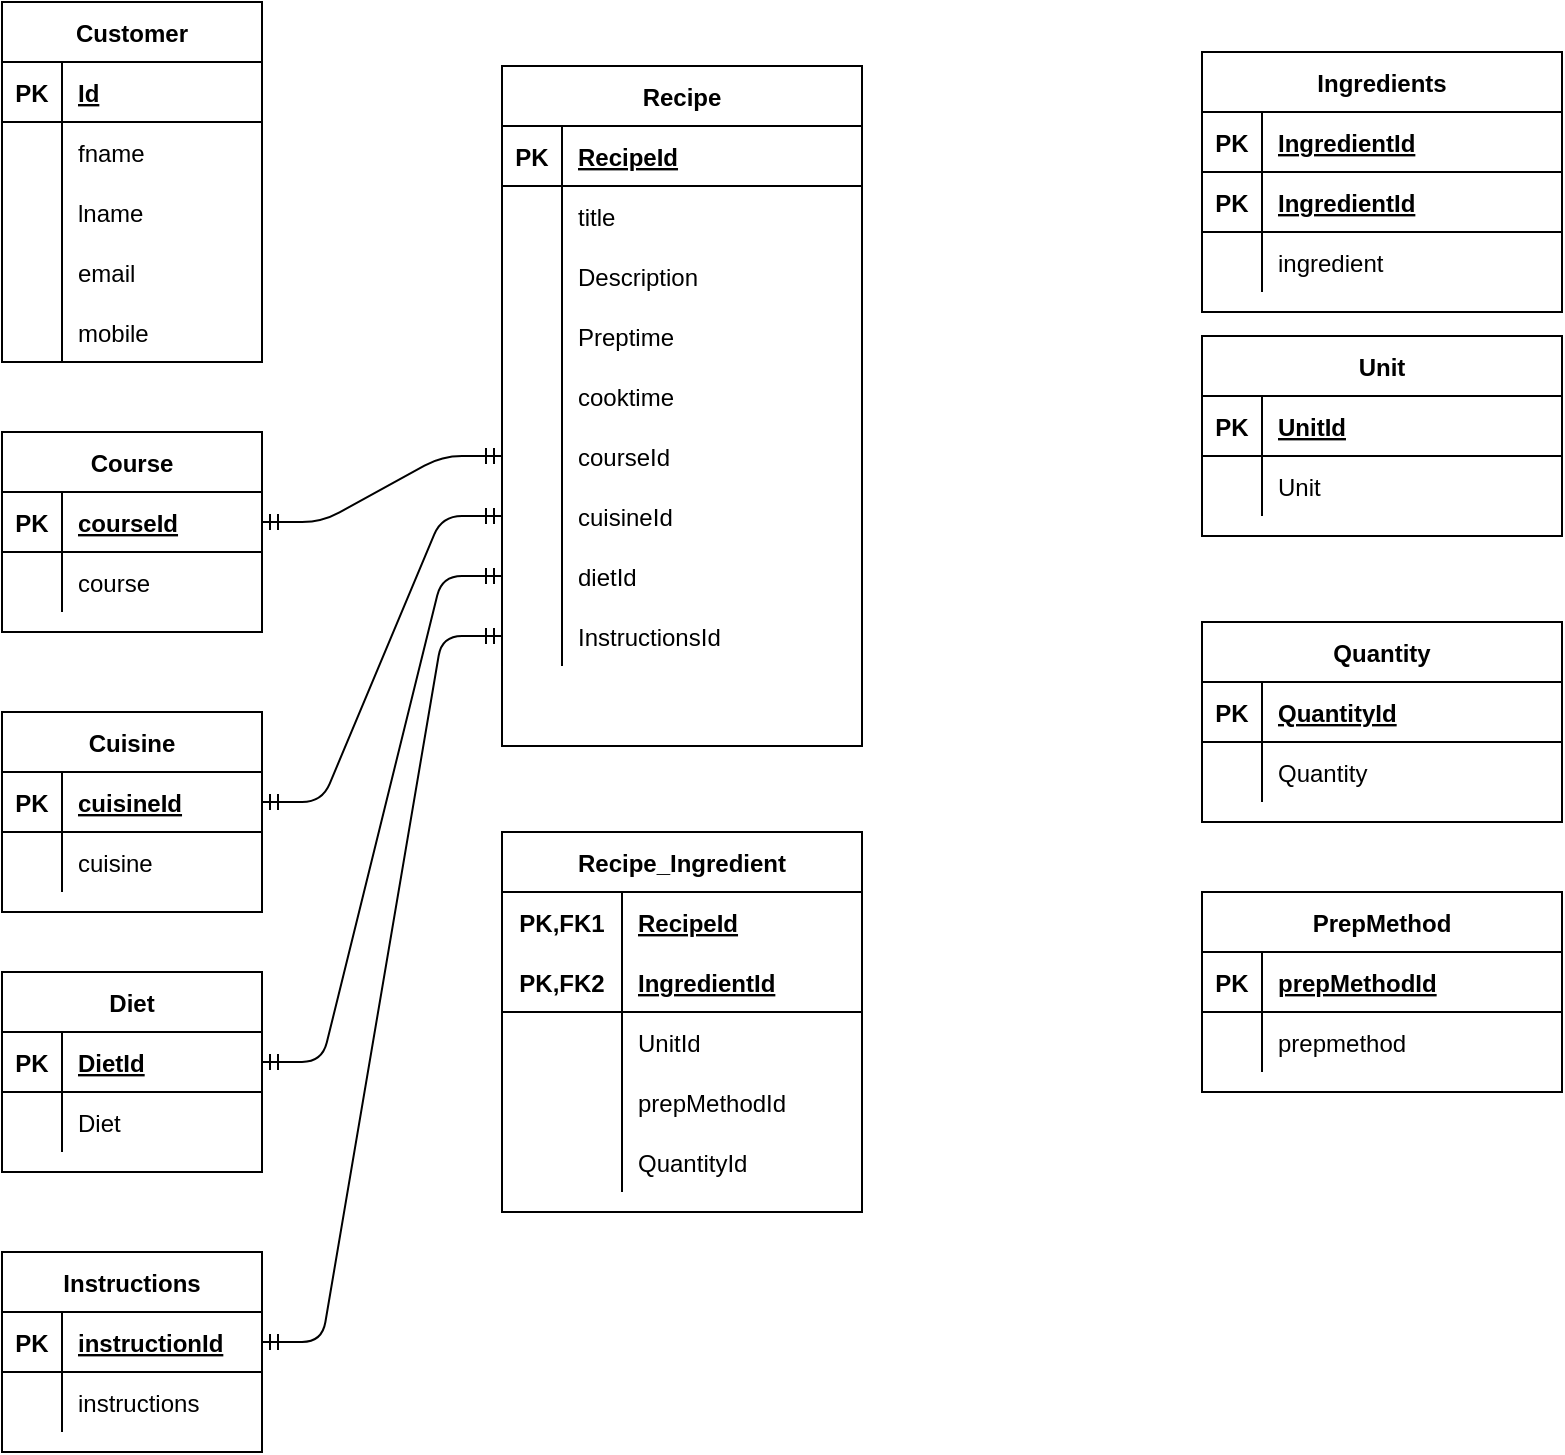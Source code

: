 <mxfile version="14.5.4" type="github">
  <diagram id="c1_cYe2W05QfOeLFE7rr" name="Page-1">
    <mxGraphModel dx="1038" dy="556" grid="1" gridSize="10" guides="1" tooltips="1" connect="1" arrows="1" fold="1" page="1" pageScale="1" pageWidth="850" pageHeight="1100" math="0" shadow="0">
      <root>
        <mxCell id="0" />
        <mxCell id="1" parent="0" />
        <mxCell id="OQLFzOB3HbVpIc1HuOHG-1" value="Customer" style="shape=table;startSize=30;container=1;collapsible=1;childLayout=tableLayout;fixedRows=1;rowLines=0;fontStyle=1;align=center;resizeLast=1;" parent="1" vertex="1">
          <mxGeometry x="30" y="15" width="130" height="180" as="geometry" />
        </mxCell>
        <mxCell id="OQLFzOB3HbVpIc1HuOHG-2" value="" style="shape=partialRectangle;collapsible=0;dropTarget=0;pointerEvents=0;fillColor=none;top=0;left=0;bottom=1;right=0;points=[[0,0.5],[1,0.5]];portConstraint=eastwest;" parent="OQLFzOB3HbVpIc1HuOHG-1" vertex="1">
          <mxGeometry y="30" width="130" height="30" as="geometry" />
        </mxCell>
        <mxCell id="OQLFzOB3HbVpIc1HuOHG-3" value="PK" style="shape=partialRectangle;connectable=0;fillColor=none;top=0;left=0;bottom=0;right=0;fontStyle=1;overflow=hidden;" parent="OQLFzOB3HbVpIc1HuOHG-2" vertex="1">
          <mxGeometry width="30" height="30" as="geometry" />
        </mxCell>
        <mxCell id="OQLFzOB3HbVpIc1HuOHG-4" value="Id" style="shape=partialRectangle;connectable=0;fillColor=none;top=0;left=0;bottom=0;right=0;align=left;spacingLeft=6;fontStyle=5;overflow=hidden;" parent="OQLFzOB3HbVpIc1HuOHG-2" vertex="1">
          <mxGeometry x="30" width="100" height="30" as="geometry" />
        </mxCell>
        <mxCell id="OQLFzOB3HbVpIc1HuOHG-5" value="" style="shape=partialRectangle;collapsible=0;dropTarget=0;pointerEvents=0;fillColor=none;top=0;left=0;bottom=0;right=0;points=[[0,0.5],[1,0.5]];portConstraint=eastwest;" parent="OQLFzOB3HbVpIc1HuOHG-1" vertex="1">
          <mxGeometry y="60" width="130" height="30" as="geometry" />
        </mxCell>
        <mxCell id="OQLFzOB3HbVpIc1HuOHG-6" value="" style="shape=partialRectangle;connectable=0;fillColor=none;top=0;left=0;bottom=0;right=0;editable=1;overflow=hidden;" parent="OQLFzOB3HbVpIc1HuOHG-5" vertex="1">
          <mxGeometry width="30" height="30" as="geometry" />
        </mxCell>
        <mxCell id="OQLFzOB3HbVpIc1HuOHG-7" value="fname" style="shape=partialRectangle;connectable=0;fillColor=none;top=0;left=0;bottom=0;right=0;align=left;spacingLeft=6;overflow=hidden;" parent="OQLFzOB3HbVpIc1HuOHG-5" vertex="1">
          <mxGeometry x="30" width="100" height="30" as="geometry" />
        </mxCell>
        <mxCell id="OQLFzOB3HbVpIc1HuOHG-8" value="" style="shape=partialRectangle;collapsible=0;dropTarget=0;pointerEvents=0;fillColor=none;top=0;left=0;bottom=0;right=0;points=[[0,0.5],[1,0.5]];portConstraint=eastwest;" parent="OQLFzOB3HbVpIc1HuOHG-1" vertex="1">
          <mxGeometry y="90" width="130" height="30" as="geometry" />
        </mxCell>
        <mxCell id="OQLFzOB3HbVpIc1HuOHG-9" value="" style="shape=partialRectangle;connectable=0;fillColor=none;top=0;left=0;bottom=0;right=0;editable=1;overflow=hidden;" parent="OQLFzOB3HbVpIc1HuOHG-8" vertex="1">
          <mxGeometry width="30" height="30" as="geometry" />
        </mxCell>
        <mxCell id="OQLFzOB3HbVpIc1HuOHG-10" value="lname" style="shape=partialRectangle;connectable=0;fillColor=none;top=0;left=0;bottom=0;right=0;align=left;spacingLeft=6;overflow=hidden;" parent="OQLFzOB3HbVpIc1HuOHG-8" vertex="1">
          <mxGeometry x="30" width="100" height="30" as="geometry" />
        </mxCell>
        <mxCell id="V_kt_GirU3p6F8BSQOGr-59" value="" style="shape=partialRectangle;collapsible=0;dropTarget=0;pointerEvents=0;fillColor=none;top=0;left=0;bottom=0;right=0;points=[[0,0.5],[1,0.5]];portConstraint=eastwest;" vertex="1" parent="OQLFzOB3HbVpIc1HuOHG-1">
          <mxGeometry y="120" width="130" height="30" as="geometry" />
        </mxCell>
        <mxCell id="V_kt_GirU3p6F8BSQOGr-60" value="" style="shape=partialRectangle;connectable=0;fillColor=none;top=0;left=0;bottom=0;right=0;editable=1;overflow=hidden;" vertex="1" parent="V_kt_GirU3p6F8BSQOGr-59">
          <mxGeometry width="30" height="30" as="geometry" />
        </mxCell>
        <mxCell id="V_kt_GirU3p6F8BSQOGr-61" value="email" style="shape=partialRectangle;connectable=0;fillColor=none;top=0;left=0;bottom=0;right=0;align=left;spacingLeft=6;overflow=hidden;" vertex="1" parent="V_kt_GirU3p6F8BSQOGr-59">
          <mxGeometry x="30" width="100" height="30" as="geometry" />
        </mxCell>
        <mxCell id="OQLFzOB3HbVpIc1HuOHG-11" value="" style="shape=partialRectangle;collapsible=0;dropTarget=0;pointerEvents=0;fillColor=none;top=0;left=0;bottom=0;right=0;points=[[0,0.5],[1,0.5]];portConstraint=eastwest;" parent="OQLFzOB3HbVpIc1HuOHG-1" vertex="1">
          <mxGeometry y="150" width="130" height="30" as="geometry" />
        </mxCell>
        <mxCell id="OQLFzOB3HbVpIc1HuOHG-12" value="" style="shape=partialRectangle;connectable=0;fillColor=none;top=0;left=0;bottom=0;right=0;editable=1;overflow=hidden;" parent="OQLFzOB3HbVpIc1HuOHG-11" vertex="1">
          <mxGeometry width="30" height="30" as="geometry" />
        </mxCell>
        <mxCell id="OQLFzOB3HbVpIc1HuOHG-13" value="mobile" style="shape=partialRectangle;connectable=0;fillColor=none;top=0;left=0;bottom=0;right=0;align=left;spacingLeft=6;overflow=hidden;" parent="OQLFzOB3HbVpIc1HuOHG-11" vertex="1">
          <mxGeometry x="30" width="100" height="30" as="geometry" />
        </mxCell>
        <mxCell id="OQLFzOB3HbVpIc1HuOHG-28" value="Ingredients" style="shape=table;startSize=30;container=1;collapsible=1;childLayout=tableLayout;fixedRows=1;rowLines=0;fontStyle=1;align=center;resizeLast=1;" parent="1" vertex="1">
          <mxGeometry x="630" y="40" width="180" height="130" as="geometry" />
        </mxCell>
        <mxCell id="V_kt_GirU3p6F8BSQOGr-14" value="" style="shape=partialRectangle;collapsible=0;dropTarget=0;pointerEvents=0;fillColor=none;top=0;left=0;bottom=1;right=0;points=[[0,0.5],[1,0.5]];portConstraint=eastwest;" vertex="1" parent="OQLFzOB3HbVpIc1HuOHG-28">
          <mxGeometry y="30" width="180" height="30" as="geometry" />
        </mxCell>
        <mxCell id="V_kt_GirU3p6F8BSQOGr-15" value="PK" style="shape=partialRectangle;connectable=0;fillColor=none;top=0;left=0;bottom=0;right=0;fontStyle=1;overflow=hidden;" vertex="1" parent="V_kt_GirU3p6F8BSQOGr-14">
          <mxGeometry width="30" height="30" as="geometry" />
        </mxCell>
        <mxCell id="V_kt_GirU3p6F8BSQOGr-16" value="IngredientId" style="shape=partialRectangle;connectable=0;fillColor=none;top=0;left=0;bottom=0;right=0;align=left;spacingLeft=6;fontStyle=5;overflow=hidden;" vertex="1" parent="V_kt_GirU3p6F8BSQOGr-14">
          <mxGeometry x="30" width="150" height="30" as="geometry" />
        </mxCell>
        <mxCell id="OQLFzOB3HbVpIc1HuOHG-29" value="" style="shape=partialRectangle;collapsible=0;dropTarget=0;pointerEvents=0;fillColor=none;top=0;left=0;bottom=1;right=0;points=[[0,0.5],[1,0.5]];portConstraint=eastwest;" parent="OQLFzOB3HbVpIc1HuOHG-28" vertex="1">
          <mxGeometry y="60" width="180" height="30" as="geometry" />
        </mxCell>
        <mxCell id="OQLFzOB3HbVpIc1HuOHG-30" value="PK" style="shape=partialRectangle;connectable=0;fillColor=none;top=0;left=0;bottom=0;right=0;fontStyle=1;overflow=hidden;" parent="OQLFzOB3HbVpIc1HuOHG-29" vertex="1">
          <mxGeometry width="30" height="30" as="geometry" />
        </mxCell>
        <mxCell id="OQLFzOB3HbVpIc1HuOHG-31" value="IngredientId" style="shape=partialRectangle;connectable=0;fillColor=none;top=0;left=0;bottom=0;right=0;align=left;spacingLeft=6;fontStyle=5;overflow=hidden;" parent="OQLFzOB3HbVpIc1HuOHG-29" vertex="1">
          <mxGeometry x="30" width="150" height="30" as="geometry" />
        </mxCell>
        <mxCell id="OQLFzOB3HbVpIc1HuOHG-32" value="" style="shape=partialRectangle;collapsible=0;dropTarget=0;pointerEvents=0;fillColor=none;top=0;left=0;bottom=0;right=0;points=[[0,0.5],[1,0.5]];portConstraint=eastwest;" parent="OQLFzOB3HbVpIc1HuOHG-28" vertex="1">
          <mxGeometry y="90" width="180" height="30" as="geometry" />
        </mxCell>
        <mxCell id="OQLFzOB3HbVpIc1HuOHG-33" value="" style="shape=partialRectangle;connectable=0;fillColor=none;top=0;left=0;bottom=0;right=0;editable=1;overflow=hidden;" parent="OQLFzOB3HbVpIc1HuOHG-32" vertex="1">
          <mxGeometry width="30" height="30" as="geometry" />
        </mxCell>
        <mxCell id="OQLFzOB3HbVpIc1HuOHG-34" value="ingredient" style="shape=partialRectangle;connectable=0;fillColor=none;top=0;left=0;bottom=0;right=0;align=left;spacingLeft=6;overflow=hidden;" parent="OQLFzOB3HbVpIc1HuOHG-32" vertex="1">
          <mxGeometry x="30" width="150" height="30" as="geometry" />
        </mxCell>
        <mxCell id="JUaD0FgPbk6RhujOC6Gw-1" value="Recipe" style="shape=table;startSize=30;container=1;collapsible=1;childLayout=tableLayout;fixedRows=1;rowLines=0;fontStyle=1;align=center;resizeLast=1;" parent="1" vertex="1">
          <mxGeometry x="280" y="47" width="180" height="340" as="geometry" />
        </mxCell>
        <mxCell id="JUaD0FgPbk6RhujOC6Gw-2" value="" style="shape=partialRectangle;collapsible=0;dropTarget=0;pointerEvents=0;fillColor=none;top=0;left=0;bottom=1;right=0;points=[[0,0.5],[1,0.5]];portConstraint=eastwest;" parent="JUaD0FgPbk6RhujOC6Gw-1" vertex="1">
          <mxGeometry y="30" width="180" height="30" as="geometry" />
        </mxCell>
        <mxCell id="JUaD0FgPbk6RhujOC6Gw-3" value="PK" style="shape=partialRectangle;connectable=0;fillColor=none;top=0;left=0;bottom=0;right=0;fontStyle=1;overflow=hidden;" parent="JUaD0FgPbk6RhujOC6Gw-2" vertex="1">
          <mxGeometry width="30" height="30" as="geometry" />
        </mxCell>
        <mxCell id="JUaD0FgPbk6RhujOC6Gw-4" value="RecipeId" style="shape=partialRectangle;connectable=0;fillColor=none;top=0;left=0;bottom=0;right=0;align=left;spacingLeft=6;fontStyle=5;overflow=hidden;" parent="JUaD0FgPbk6RhujOC6Gw-2" vertex="1">
          <mxGeometry x="30" width="150" height="30" as="geometry" />
        </mxCell>
        <mxCell id="JUaD0FgPbk6RhujOC6Gw-5" value="" style="shape=partialRectangle;collapsible=0;dropTarget=0;pointerEvents=0;fillColor=none;top=0;left=0;bottom=0;right=0;points=[[0,0.5],[1,0.5]];portConstraint=eastwest;" parent="JUaD0FgPbk6RhujOC6Gw-1" vertex="1">
          <mxGeometry y="60" width="180" height="30" as="geometry" />
        </mxCell>
        <mxCell id="JUaD0FgPbk6RhujOC6Gw-6" value="" style="shape=partialRectangle;connectable=0;fillColor=none;top=0;left=0;bottom=0;right=0;editable=1;overflow=hidden;" parent="JUaD0FgPbk6RhujOC6Gw-5" vertex="1">
          <mxGeometry width="30" height="30" as="geometry" />
        </mxCell>
        <mxCell id="JUaD0FgPbk6RhujOC6Gw-7" value="title" style="shape=partialRectangle;connectable=0;fillColor=none;top=0;left=0;bottom=0;right=0;align=left;spacingLeft=6;overflow=hidden;" parent="JUaD0FgPbk6RhujOC6Gw-5" vertex="1">
          <mxGeometry x="30" width="150" height="30" as="geometry" />
        </mxCell>
        <mxCell id="JUaD0FgPbk6RhujOC6Gw-8" value="" style="shape=partialRectangle;collapsible=0;dropTarget=0;pointerEvents=0;fillColor=none;top=0;left=0;bottom=0;right=0;points=[[0,0.5],[1,0.5]];portConstraint=eastwest;" parent="JUaD0FgPbk6RhujOC6Gw-1" vertex="1">
          <mxGeometry y="90" width="180" height="30" as="geometry" />
        </mxCell>
        <mxCell id="JUaD0FgPbk6RhujOC6Gw-9" value="" style="shape=partialRectangle;connectable=0;fillColor=none;top=0;left=0;bottom=0;right=0;editable=1;overflow=hidden;" parent="JUaD0FgPbk6RhujOC6Gw-8" vertex="1">
          <mxGeometry width="30" height="30" as="geometry" />
        </mxCell>
        <mxCell id="JUaD0FgPbk6RhujOC6Gw-10" value="Description" style="shape=partialRectangle;connectable=0;fillColor=none;top=0;left=0;bottom=0;right=0;align=left;spacingLeft=6;overflow=hidden;" parent="JUaD0FgPbk6RhujOC6Gw-8" vertex="1">
          <mxGeometry x="30" width="150" height="30" as="geometry" />
        </mxCell>
        <mxCell id="JUaD0FgPbk6RhujOC6Gw-11" value="" style="shape=partialRectangle;collapsible=0;dropTarget=0;pointerEvents=0;fillColor=none;top=0;left=0;bottom=0;right=0;points=[[0,0.5],[1,0.5]];portConstraint=eastwest;" parent="JUaD0FgPbk6RhujOC6Gw-1" vertex="1">
          <mxGeometry y="120" width="180" height="30" as="geometry" />
        </mxCell>
        <mxCell id="JUaD0FgPbk6RhujOC6Gw-12" value="" style="shape=partialRectangle;connectable=0;fillColor=none;top=0;left=0;bottom=0;right=0;editable=1;overflow=hidden;" parent="JUaD0FgPbk6RhujOC6Gw-11" vertex="1">
          <mxGeometry width="30" height="30" as="geometry" />
        </mxCell>
        <mxCell id="JUaD0FgPbk6RhujOC6Gw-13" value="Preptime" style="shape=partialRectangle;connectable=0;fillColor=none;top=0;left=0;bottom=0;right=0;align=left;spacingLeft=6;overflow=hidden;" parent="JUaD0FgPbk6RhujOC6Gw-11" vertex="1">
          <mxGeometry x="30" width="150" height="30" as="geometry" />
        </mxCell>
        <mxCell id="JUaD0FgPbk6RhujOC6Gw-25" value="" style="shape=partialRectangle;collapsible=0;dropTarget=0;pointerEvents=0;fillColor=none;top=0;left=0;bottom=0;right=0;points=[[0,0.5],[1,0.5]];portConstraint=eastwest;" parent="JUaD0FgPbk6RhujOC6Gw-1" vertex="1">
          <mxGeometry y="150" width="180" height="30" as="geometry" />
        </mxCell>
        <mxCell id="JUaD0FgPbk6RhujOC6Gw-26" value="" style="shape=partialRectangle;connectable=0;fillColor=none;top=0;left=0;bottom=0;right=0;editable=1;overflow=hidden;" parent="JUaD0FgPbk6RhujOC6Gw-25" vertex="1">
          <mxGeometry width="30" height="30" as="geometry" />
        </mxCell>
        <mxCell id="JUaD0FgPbk6RhujOC6Gw-27" value="cooktime" style="shape=partialRectangle;connectable=0;fillColor=none;top=0;left=0;bottom=0;right=0;align=left;spacingLeft=6;overflow=hidden;" parent="JUaD0FgPbk6RhujOC6Gw-25" vertex="1">
          <mxGeometry x="30" width="150" height="30" as="geometry" />
        </mxCell>
        <mxCell id="JUaD0FgPbk6RhujOC6Gw-32" value="" style="shape=partialRectangle;collapsible=0;dropTarget=0;pointerEvents=0;fillColor=none;top=0;left=0;bottom=0;right=0;points=[[0,0.5],[1,0.5]];portConstraint=eastwest;" parent="JUaD0FgPbk6RhujOC6Gw-1" vertex="1">
          <mxGeometry y="180" width="180" height="30" as="geometry" />
        </mxCell>
        <mxCell id="JUaD0FgPbk6RhujOC6Gw-33" value="" style="shape=partialRectangle;connectable=0;fillColor=none;top=0;left=0;bottom=0;right=0;editable=1;overflow=hidden;" parent="JUaD0FgPbk6RhujOC6Gw-32" vertex="1">
          <mxGeometry width="30" height="30" as="geometry" />
        </mxCell>
        <mxCell id="JUaD0FgPbk6RhujOC6Gw-34" value="courseId" style="shape=partialRectangle;connectable=0;fillColor=none;top=0;left=0;bottom=0;right=0;align=left;spacingLeft=6;overflow=hidden;" parent="JUaD0FgPbk6RhujOC6Gw-32" vertex="1">
          <mxGeometry x="30" width="150" height="30" as="geometry" />
        </mxCell>
        <mxCell id="JUaD0FgPbk6RhujOC6Gw-35" value="" style="shape=partialRectangle;collapsible=0;dropTarget=0;pointerEvents=0;fillColor=none;top=0;left=0;bottom=0;right=0;points=[[0,0.5],[1,0.5]];portConstraint=eastwest;" parent="JUaD0FgPbk6RhujOC6Gw-1" vertex="1">
          <mxGeometry y="210" width="180" height="30" as="geometry" />
        </mxCell>
        <mxCell id="JUaD0FgPbk6RhujOC6Gw-36" value="" style="shape=partialRectangle;connectable=0;fillColor=none;top=0;left=0;bottom=0;right=0;editable=1;overflow=hidden;" parent="JUaD0FgPbk6RhujOC6Gw-35" vertex="1">
          <mxGeometry width="30" height="30" as="geometry" />
        </mxCell>
        <mxCell id="JUaD0FgPbk6RhujOC6Gw-37" value="cuisineId" style="shape=partialRectangle;connectable=0;fillColor=none;top=0;left=0;bottom=0;right=0;align=left;spacingLeft=6;overflow=hidden;" parent="JUaD0FgPbk6RhujOC6Gw-35" vertex="1">
          <mxGeometry x="30" width="150" height="30" as="geometry" />
        </mxCell>
        <mxCell id="JUaD0FgPbk6RhujOC6Gw-38" value="" style="shape=partialRectangle;collapsible=0;dropTarget=0;pointerEvents=0;fillColor=none;top=0;left=0;bottom=0;right=0;points=[[0,0.5],[1,0.5]];portConstraint=eastwest;" parent="JUaD0FgPbk6RhujOC6Gw-1" vertex="1">
          <mxGeometry y="240" width="180" height="30" as="geometry" />
        </mxCell>
        <mxCell id="JUaD0FgPbk6RhujOC6Gw-39" value="" style="shape=partialRectangle;connectable=0;fillColor=none;top=0;left=0;bottom=0;right=0;editable=1;overflow=hidden;" parent="JUaD0FgPbk6RhujOC6Gw-38" vertex="1">
          <mxGeometry width="30" height="30" as="geometry" />
        </mxCell>
        <mxCell id="JUaD0FgPbk6RhujOC6Gw-40" value="dietId" style="shape=partialRectangle;connectable=0;fillColor=none;top=0;left=0;bottom=0;right=0;align=left;spacingLeft=6;overflow=hidden;" parent="JUaD0FgPbk6RhujOC6Gw-38" vertex="1">
          <mxGeometry x="30" width="150" height="30" as="geometry" />
        </mxCell>
        <mxCell id="JUaD0FgPbk6RhujOC6Gw-41" value="" style="shape=partialRectangle;collapsible=0;dropTarget=0;pointerEvents=0;fillColor=none;top=0;left=0;bottom=0;right=0;points=[[0,0.5],[1,0.5]];portConstraint=eastwest;" parent="JUaD0FgPbk6RhujOC6Gw-1" vertex="1">
          <mxGeometry y="270" width="180" height="30" as="geometry" />
        </mxCell>
        <mxCell id="JUaD0FgPbk6RhujOC6Gw-42" value="" style="shape=partialRectangle;connectable=0;fillColor=none;top=0;left=0;bottom=0;right=0;editable=1;overflow=hidden;" parent="JUaD0FgPbk6RhujOC6Gw-41" vertex="1">
          <mxGeometry width="30" height="30" as="geometry" />
        </mxCell>
        <mxCell id="JUaD0FgPbk6RhujOC6Gw-43" value="InstructionsId" style="shape=partialRectangle;connectable=0;fillColor=none;top=0;left=0;bottom=0;right=0;align=left;spacingLeft=6;overflow=hidden;" parent="JUaD0FgPbk6RhujOC6Gw-41" vertex="1">
          <mxGeometry x="30" width="150" height="30" as="geometry" />
        </mxCell>
        <mxCell id="JUaD0FgPbk6RhujOC6Gw-47" value="Unit" style="shape=table;startSize=30;container=1;collapsible=1;childLayout=tableLayout;fixedRows=1;rowLines=0;fontStyle=1;align=center;resizeLast=1;" parent="1" vertex="1">
          <mxGeometry x="630" y="182" width="180" height="100" as="geometry" />
        </mxCell>
        <mxCell id="JUaD0FgPbk6RhujOC6Gw-48" value="" style="shape=partialRectangle;collapsible=0;dropTarget=0;pointerEvents=0;fillColor=none;top=0;left=0;bottom=1;right=0;points=[[0,0.5],[1,0.5]];portConstraint=eastwest;" parent="JUaD0FgPbk6RhujOC6Gw-47" vertex="1">
          <mxGeometry y="30" width="180" height="30" as="geometry" />
        </mxCell>
        <mxCell id="JUaD0FgPbk6RhujOC6Gw-49" value="PK" style="shape=partialRectangle;connectable=0;fillColor=none;top=0;left=0;bottom=0;right=0;fontStyle=1;overflow=hidden;" parent="JUaD0FgPbk6RhujOC6Gw-48" vertex="1">
          <mxGeometry width="30" height="30" as="geometry" />
        </mxCell>
        <mxCell id="JUaD0FgPbk6RhujOC6Gw-50" value="UnitId" style="shape=partialRectangle;connectable=0;fillColor=none;top=0;left=0;bottom=0;right=0;align=left;spacingLeft=6;fontStyle=5;overflow=hidden;" parent="JUaD0FgPbk6RhujOC6Gw-48" vertex="1">
          <mxGeometry x="30" width="150" height="30" as="geometry" />
        </mxCell>
        <mxCell id="JUaD0FgPbk6RhujOC6Gw-51" value="" style="shape=partialRectangle;collapsible=0;dropTarget=0;pointerEvents=0;fillColor=none;top=0;left=0;bottom=0;right=0;points=[[0,0.5],[1,0.5]];portConstraint=eastwest;" parent="JUaD0FgPbk6RhujOC6Gw-47" vertex="1">
          <mxGeometry y="60" width="180" height="30" as="geometry" />
        </mxCell>
        <mxCell id="JUaD0FgPbk6RhujOC6Gw-52" value="" style="shape=partialRectangle;connectable=0;fillColor=none;top=0;left=0;bottom=0;right=0;editable=1;overflow=hidden;" parent="JUaD0FgPbk6RhujOC6Gw-51" vertex="1">
          <mxGeometry width="30" height="30" as="geometry" />
        </mxCell>
        <mxCell id="JUaD0FgPbk6RhujOC6Gw-53" value="Unit" style="shape=partialRectangle;connectable=0;fillColor=none;top=0;left=0;bottom=0;right=0;align=left;spacingLeft=6;overflow=hidden;" parent="JUaD0FgPbk6RhujOC6Gw-51" vertex="1">
          <mxGeometry x="30" width="150" height="30" as="geometry" />
        </mxCell>
        <mxCell id="JUaD0FgPbk6RhujOC6Gw-60" value="Quantity" style="shape=table;startSize=30;container=1;collapsible=1;childLayout=tableLayout;fixedRows=1;rowLines=0;fontStyle=1;align=center;resizeLast=1;" parent="1" vertex="1">
          <mxGeometry x="630" y="325" width="180" height="100" as="geometry" />
        </mxCell>
        <mxCell id="JUaD0FgPbk6RhujOC6Gw-61" value="" style="shape=partialRectangle;collapsible=0;dropTarget=0;pointerEvents=0;fillColor=none;top=0;left=0;bottom=1;right=0;points=[[0,0.5],[1,0.5]];portConstraint=eastwest;" parent="JUaD0FgPbk6RhujOC6Gw-60" vertex="1">
          <mxGeometry y="30" width="180" height="30" as="geometry" />
        </mxCell>
        <mxCell id="JUaD0FgPbk6RhujOC6Gw-62" value="PK" style="shape=partialRectangle;connectable=0;fillColor=none;top=0;left=0;bottom=0;right=0;fontStyle=1;overflow=hidden;" parent="JUaD0FgPbk6RhujOC6Gw-61" vertex="1">
          <mxGeometry width="30" height="30" as="geometry" />
        </mxCell>
        <mxCell id="JUaD0FgPbk6RhujOC6Gw-63" value="QuantityId" style="shape=partialRectangle;connectable=0;fillColor=none;top=0;left=0;bottom=0;right=0;align=left;spacingLeft=6;fontStyle=5;overflow=hidden;" parent="JUaD0FgPbk6RhujOC6Gw-61" vertex="1">
          <mxGeometry x="30" width="150" height="30" as="geometry" />
        </mxCell>
        <mxCell id="JUaD0FgPbk6RhujOC6Gw-64" value="" style="shape=partialRectangle;collapsible=0;dropTarget=0;pointerEvents=0;fillColor=none;top=0;left=0;bottom=0;right=0;points=[[0,0.5],[1,0.5]];portConstraint=eastwest;" parent="JUaD0FgPbk6RhujOC6Gw-60" vertex="1">
          <mxGeometry y="60" width="180" height="30" as="geometry" />
        </mxCell>
        <mxCell id="JUaD0FgPbk6RhujOC6Gw-65" value="" style="shape=partialRectangle;connectable=0;fillColor=none;top=0;left=0;bottom=0;right=0;editable=1;overflow=hidden;" parent="JUaD0FgPbk6RhujOC6Gw-64" vertex="1">
          <mxGeometry width="30" height="30" as="geometry" />
        </mxCell>
        <mxCell id="JUaD0FgPbk6RhujOC6Gw-66" value="Quantity" style="shape=partialRectangle;connectable=0;fillColor=none;top=0;left=0;bottom=0;right=0;align=left;spacingLeft=6;overflow=hidden;" parent="JUaD0FgPbk6RhujOC6Gw-64" vertex="1">
          <mxGeometry x="30" width="150" height="30" as="geometry" />
        </mxCell>
        <mxCell id="V_kt_GirU3p6F8BSQOGr-1" value="Recipe_Ingredient" style="shape=table;startSize=30;container=1;collapsible=1;childLayout=tableLayout;fixedRows=1;rowLines=0;fontStyle=1;align=center;resizeLast=1;" vertex="1" parent="1">
          <mxGeometry x="280" y="430" width="180" height="190" as="geometry" />
        </mxCell>
        <mxCell id="V_kt_GirU3p6F8BSQOGr-2" value="" style="shape=partialRectangle;collapsible=0;dropTarget=0;pointerEvents=0;fillColor=none;top=0;left=0;bottom=0;right=0;points=[[0,0.5],[1,0.5]];portConstraint=eastwest;" vertex="1" parent="V_kt_GirU3p6F8BSQOGr-1">
          <mxGeometry y="30" width="180" height="30" as="geometry" />
        </mxCell>
        <mxCell id="V_kt_GirU3p6F8BSQOGr-3" value="PK,FK1" style="shape=partialRectangle;connectable=0;fillColor=none;top=0;left=0;bottom=0;right=0;fontStyle=1;overflow=hidden;" vertex="1" parent="V_kt_GirU3p6F8BSQOGr-2">
          <mxGeometry width="60" height="30" as="geometry" />
        </mxCell>
        <mxCell id="V_kt_GirU3p6F8BSQOGr-4" value="RecipeId" style="shape=partialRectangle;connectable=0;fillColor=none;top=0;left=0;bottom=0;right=0;align=left;spacingLeft=6;fontStyle=5;overflow=hidden;" vertex="1" parent="V_kt_GirU3p6F8BSQOGr-2">
          <mxGeometry x="60" width="120" height="30" as="geometry" />
        </mxCell>
        <mxCell id="V_kt_GirU3p6F8BSQOGr-5" value="" style="shape=partialRectangle;collapsible=0;dropTarget=0;pointerEvents=0;fillColor=none;top=0;left=0;bottom=1;right=0;points=[[0,0.5],[1,0.5]];portConstraint=eastwest;" vertex="1" parent="V_kt_GirU3p6F8BSQOGr-1">
          <mxGeometry y="60" width="180" height="30" as="geometry" />
        </mxCell>
        <mxCell id="V_kt_GirU3p6F8BSQOGr-6" value="PK,FK2" style="shape=partialRectangle;connectable=0;fillColor=none;top=0;left=0;bottom=0;right=0;fontStyle=1;overflow=hidden;" vertex="1" parent="V_kt_GirU3p6F8BSQOGr-5">
          <mxGeometry width="60" height="30" as="geometry" />
        </mxCell>
        <mxCell id="V_kt_GirU3p6F8BSQOGr-7" value="IngredientId" style="shape=partialRectangle;connectable=0;fillColor=none;top=0;left=0;bottom=0;right=0;align=left;spacingLeft=6;fontStyle=5;overflow=hidden;" vertex="1" parent="V_kt_GirU3p6F8BSQOGr-5">
          <mxGeometry x="60" width="120" height="30" as="geometry" />
        </mxCell>
        <mxCell id="V_kt_GirU3p6F8BSQOGr-8" value="" style="shape=partialRectangle;collapsible=0;dropTarget=0;pointerEvents=0;fillColor=none;top=0;left=0;bottom=0;right=0;points=[[0,0.5],[1,0.5]];portConstraint=eastwest;" vertex="1" parent="V_kt_GirU3p6F8BSQOGr-1">
          <mxGeometry y="90" width="180" height="30" as="geometry" />
        </mxCell>
        <mxCell id="V_kt_GirU3p6F8BSQOGr-9" value="" style="shape=partialRectangle;connectable=0;fillColor=none;top=0;left=0;bottom=0;right=0;editable=1;overflow=hidden;" vertex="1" parent="V_kt_GirU3p6F8BSQOGr-8">
          <mxGeometry width="60" height="30" as="geometry" />
        </mxCell>
        <mxCell id="V_kt_GirU3p6F8BSQOGr-10" value="UnitId" style="shape=partialRectangle;connectable=0;fillColor=none;top=0;left=0;bottom=0;right=0;align=left;spacingLeft=6;overflow=hidden;" vertex="1" parent="V_kt_GirU3p6F8BSQOGr-8">
          <mxGeometry x="60" width="120" height="30" as="geometry" />
        </mxCell>
        <mxCell id="V_kt_GirU3p6F8BSQOGr-41" value="" style="shape=partialRectangle;collapsible=0;dropTarget=0;pointerEvents=0;fillColor=none;top=0;left=0;bottom=0;right=0;points=[[0,0.5],[1,0.5]];portConstraint=eastwest;" vertex="1" parent="V_kt_GirU3p6F8BSQOGr-1">
          <mxGeometry y="120" width="180" height="30" as="geometry" />
        </mxCell>
        <mxCell id="V_kt_GirU3p6F8BSQOGr-42" value="" style="shape=partialRectangle;connectable=0;fillColor=none;top=0;left=0;bottom=0;right=0;editable=1;overflow=hidden;" vertex="1" parent="V_kt_GirU3p6F8BSQOGr-41">
          <mxGeometry width="60" height="30" as="geometry" />
        </mxCell>
        <mxCell id="V_kt_GirU3p6F8BSQOGr-43" value="prepMethodId" style="shape=partialRectangle;connectable=0;fillColor=none;top=0;left=0;bottom=0;right=0;align=left;spacingLeft=6;overflow=hidden;" vertex="1" parent="V_kt_GirU3p6F8BSQOGr-41">
          <mxGeometry x="60" width="120" height="30" as="geometry" />
        </mxCell>
        <mxCell id="V_kt_GirU3p6F8BSQOGr-11" value="" style="shape=partialRectangle;collapsible=0;dropTarget=0;pointerEvents=0;fillColor=none;top=0;left=0;bottom=0;right=0;points=[[0,0.5],[1,0.5]];portConstraint=eastwest;" vertex="1" parent="V_kt_GirU3p6F8BSQOGr-1">
          <mxGeometry y="150" width="180" height="30" as="geometry" />
        </mxCell>
        <mxCell id="V_kt_GirU3p6F8BSQOGr-12" value="" style="shape=partialRectangle;connectable=0;fillColor=none;top=0;left=0;bottom=0;right=0;editable=1;overflow=hidden;" vertex="1" parent="V_kt_GirU3p6F8BSQOGr-11">
          <mxGeometry width="60" height="30" as="geometry" />
        </mxCell>
        <mxCell id="V_kt_GirU3p6F8BSQOGr-13" value="QuantityId" style="shape=partialRectangle;connectable=0;fillColor=none;top=0;left=0;bottom=0;right=0;align=left;spacingLeft=6;overflow=hidden;" vertex="1" parent="V_kt_GirU3p6F8BSQOGr-11">
          <mxGeometry x="60" width="120" height="30" as="geometry" />
        </mxCell>
        <mxCell id="V_kt_GirU3p6F8BSQOGr-21" value="PrepMethod" style="shape=table;startSize=30;container=1;collapsible=1;childLayout=tableLayout;fixedRows=1;rowLines=0;fontStyle=1;align=center;resizeLast=1;" vertex="1" parent="1">
          <mxGeometry x="630" y="460" width="180" height="100" as="geometry" />
        </mxCell>
        <mxCell id="V_kt_GirU3p6F8BSQOGr-22" value="" style="shape=partialRectangle;collapsible=0;dropTarget=0;pointerEvents=0;fillColor=none;top=0;left=0;bottom=1;right=0;points=[[0,0.5],[1,0.5]];portConstraint=eastwest;" vertex="1" parent="V_kt_GirU3p6F8BSQOGr-21">
          <mxGeometry y="30" width="180" height="30" as="geometry" />
        </mxCell>
        <mxCell id="V_kt_GirU3p6F8BSQOGr-23" value="PK" style="shape=partialRectangle;connectable=0;fillColor=none;top=0;left=0;bottom=0;right=0;fontStyle=1;overflow=hidden;" vertex="1" parent="V_kt_GirU3p6F8BSQOGr-22">
          <mxGeometry width="30" height="30" as="geometry" />
        </mxCell>
        <mxCell id="V_kt_GirU3p6F8BSQOGr-24" value="prepMethodId" style="shape=partialRectangle;connectable=0;fillColor=none;top=0;left=0;bottom=0;right=0;align=left;spacingLeft=6;fontStyle=5;overflow=hidden;" vertex="1" parent="V_kt_GirU3p6F8BSQOGr-22">
          <mxGeometry x="30" width="150" height="30" as="geometry" />
        </mxCell>
        <mxCell id="V_kt_GirU3p6F8BSQOGr-25" value="" style="shape=partialRectangle;collapsible=0;dropTarget=0;pointerEvents=0;fillColor=none;top=0;left=0;bottom=0;right=0;points=[[0,0.5],[1,0.5]];portConstraint=eastwest;" vertex="1" parent="V_kt_GirU3p6F8BSQOGr-21">
          <mxGeometry y="60" width="180" height="30" as="geometry" />
        </mxCell>
        <mxCell id="V_kt_GirU3p6F8BSQOGr-26" value="" style="shape=partialRectangle;connectable=0;fillColor=none;top=0;left=0;bottom=0;right=0;editable=1;overflow=hidden;" vertex="1" parent="V_kt_GirU3p6F8BSQOGr-25">
          <mxGeometry width="30" height="30" as="geometry" />
        </mxCell>
        <mxCell id="V_kt_GirU3p6F8BSQOGr-27" value="prepmethod" style="shape=partialRectangle;connectable=0;fillColor=none;top=0;left=0;bottom=0;right=0;align=left;spacingLeft=6;overflow=hidden;" vertex="1" parent="V_kt_GirU3p6F8BSQOGr-25">
          <mxGeometry x="30" width="150" height="30" as="geometry" />
        </mxCell>
        <mxCell id="V_kt_GirU3p6F8BSQOGr-45" value="Course" style="shape=table;startSize=30;container=1;collapsible=1;childLayout=tableLayout;fixedRows=1;rowLines=0;fontStyle=1;align=center;resizeLast=1;" vertex="1" parent="1">
          <mxGeometry x="30" y="230" width="130" height="100" as="geometry" />
        </mxCell>
        <mxCell id="V_kt_GirU3p6F8BSQOGr-46" value="" style="shape=partialRectangle;collapsible=0;dropTarget=0;pointerEvents=0;fillColor=none;top=0;left=0;bottom=1;right=0;points=[[0,0.5],[1,0.5]];portConstraint=eastwest;" vertex="1" parent="V_kt_GirU3p6F8BSQOGr-45">
          <mxGeometry y="30" width="130" height="30" as="geometry" />
        </mxCell>
        <mxCell id="V_kt_GirU3p6F8BSQOGr-47" value="PK" style="shape=partialRectangle;connectable=0;fillColor=none;top=0;left=0;bottom=0;right=0;fontStyle=1;overflow=hidden;" vertex="1" parent="V_kt_GirU3p6F8BSQOGr-46">
          <mxGeometry width="30" height="30" as="geometry" />
        </mxCell>
        <mxCell id="V_kt_GirU3p6F8BSQOGr-48" value="courseId" style="shape=partialRectangle;connectable=0;fillColor=none;top=0;left=0;bottom=0;right=0;align=left;spacingLeft=6;fontStyle=5;overflow=hidden;" vertex="1" parent="V_kt_GirU3p6F8BSQOGr-46">
          <mxGeometry x="30" width="100" height="30" as="geometry" />
        </mxCell>
        <mxCell id="V_kt_GirU3p6F8BSQOGr-49" value="" style="shape=partialRectangle;collapsible=0;dropTarget=0;pointerEvents=0;fillColor=none;top=0;left=0;bottom=0;right=0;points=[[0,0.5],[1,0.5]];portConstraint=eastwest;" vertex="1" parent="V_kt_GirU3p6F8BSQOGr-45">
          <mxGeometry y="60" width="130" height="30" as="geometry" />
        </mxCell>
        <mxCell id="V_kt_GirU3p6F8BSQOGr-50" value="" style="shape=partialRectangle;connectable=0;fillColor=none;top=0;left=0;bottom=0;right=0;editable=1;overflow=hidden;" vertex="1" parent="V_kt_GirU3p6F8BSQOGr-49">
          <mxGeometry width="30" height="30" as="geometry" />
        </mxCell>
        <mxCell id="V_kt_GirU3p6F8BSQOGr-51" value="course" style="shape=partialRectangle;connectable=0;fillColor=none;top=0;left=0;bottom=0;right=0;align=left;spacingLeft=6;overflow=hidden;" vertex="1" parent="V_kt_GirU3p6F8BSQOGr-49">
          <mxGeometry x="30" width="100" height="30" as="geometry" />
        </mxCell>
        <mxCell id="V_kt_GirU3p6F8BSQOGr-62" value="Diet" style="shape=table;startSize=30;container=1;collapsible=1;childLayout=tableLayout;fixedRows=1;rowLines=0;fontStyle=1;align=center;resizeLast=1;" vertex="1" parent="1">
          <mxGeometry x="30" y="500" width="130" height="100" as="geometry" />
        </mxCell>
        <mxCell id="V_kt_GirU3p6F8BSQOGr-63" value="" style="shape=partialRectangle;collapsible=0;dropTarget=0;pointerEvents=0;fillColor=none;top=0;left=0;bottom=1;right=0;points=[[0,0.5],[1,0.5]];portConstraint=eastwest;" vertex="1" parent="V_kt_GirU3p6F8BSQOGr-62">
          <mxGeometry y="30" width="130" height="30" as="geometry" />
        </mxCell>
        <mxCell id="V_kt_GirU3p6F8BSQOGr-64" value="PK" style="shape=partialRectangle;connectable=0;fillColor=none;top=0;left=0;bottom=0;right=0;fontStyle=1;overflow=hidden;" vertex="1" parent="V_kt_GirU3p6F8BSQOGr-63">
          <mxGeometry width="30" height="30" as="geometry" />
        </mxCell>
        <mxCell id="V_kt_GirU3p6F8BSQOGr-65" value="DietId" style="shape=partialRectangle;connectable=0;fillColor=none;top=0;left=0;bottom=0;right=0;align=left;spacingLeft=6;fontStyle=5;overflow=hidden;" vertex="1" parent="V_kt_GirU3p6F8BSQOGr-63">
          <mxGeometry x="30" width="100" height="30" as="geometry" />
        </mxCell>
        <mxCell id="V_kt_GirU3p6F8BSQOGr-66" value="" style="shape=partialRectangle;collapsible=0;dropTarget=0;pointerEvents=0;fillColor=none;top=0;left=0;bottom=0;right=0;points=[[0,0.5],[1,0.5]];portConstraint=eastwest;" vertex="1" parent="V_kt_GirU3p6F8BSQOGr-62">
          <mxGeometry y="60" width="130" height="30" as="geometry" />
        </mxCell>
        <mxCell id="V_kt_GirU3p6F8BSQOGr-67" value="" style="shape=partialRectangle;connectable=0;fillColor=none;top=0;left=0;bottom=0;right=0;editable=1;overflow=hidden;" vertex="1" parent="V_kt_GirU3p6F8BSQOGr-66">
          <mxGeometry width="30" height="30" as="geometry" />
        </mxCell>
        <mxCell id="V_kt_GirU3p6F8BSQOGr-68" value="Diet" style="shape=partialRectangle;connectable=0;fillColor=none;top=0;left=0;bottom=0;right=0;align=left;spacingLeft=6;overflow=hidden;" vertex="1" parent="V_kt_GirU3p6F8BSQOGr-66">
          <mxGeometry x="30" width="100" height="30" as="geometry" />
        </mxCell>
        <mxCell id="V_kt_GirU3p6F8BSQOGr-76" value="Cuisine" style="shape=table;startSize=30;container=1;collapsible=1;childLayout=tableLayout;fixedRows=1;rowLines=0;fontStyle=1;align=center;resizeLast=1;" vertex="1" parent="1">
          <mxGeometry x="30" y="370" width="130" height="100" as="geometry" />
        </mxCell>
        <mxCell id="V_kt_GirU3p6F8BSQOGr-77" value="" style="shape=partialRectangle;collapsible=0;dropTarget=0;pointerEvents=0;fillColor=none;top=0;left=0;bottom=1;right=0;points=[[0,0.5],[1,0.5]];portConstraint=eastwest;" vertex="1" parent="V_kt_GirU3p6F8BSQOGr-76">
          <mxGeometry y="30" width="130" height="30" as="geometry" />
        </mxCell>
        <mxCell id="V_kt_GirU3p6F8BSQOGr-78" value="PK" style="shape=partialRectangle;connectable=0;fillColor=none;top=0;left=0;bottom=0;right=0;fontStyle=1;overflow=hidden;" vertex="1" parent="V_kt_GirU3p6F8BSQOGr-77">
          <mxGeometry width="30" height="30" as="geometry" />
        </mxCell>
        <mxCell id="V_kt_GirU3p6F8BSQOGr-79" value="cuisineId" style="shape=partialRectangle;connectable=0;fillColor=none;top=0;left=0;bottom=0;right=0;align=left;spacingLeft=6;fontStyle=5;overflow=hidden;" vertex="1" parent="V_kt_GirU3p6F8BSQOGr-77">
          <mxGeometry x="30" width="100" height="30" as="geometry" />
        </mxCell>
        <mxCell id="V_kt_GirU3p6F8BSQOGr-80" value="" style="shape=partialRectangle;collapsible=0;dropTarget=0;pointerEvents=0;fillColor=none;top=0;left=0;bottom=0;right=0;points=[[0,0.5],[1,0.5]];portConstraint=eastwest;" vertex="1" parent="V_kt_GirU3p6F8BSQOGr-76">
          <mxGeometry y="60" width="130" height="30" as="geometry" />
        </mxCell>
        <mxCell id="V_kt_GirU3p6F8BSQOGr-81" value="" style="shape=partialRectangle;connectable=0;fillColor=none;top=0;left=0;bottom=0;right=0;editable=1;overflow=hidden;" vertex="1" parent="V_kt_GirU3p6F8BSQOGr-80">
          <mxGeometry width="30" height="30" as="geometry" />
        </mxCell>
        <mxCell id="V_kt_GirU3p6F8BSQOGr-82" value="cuisine" style="shape=partialRectangle;connectable=0;fillColor=none;top=0;left=0;bottom=0;right=0;align=left;spacingLeft=6;overflow=hidden;" vertex="1" parent="V_kt_GirU3p6F8BSQOGr-80">
          <mxGeometry x="30" width="100" height="30" as="geometry" />
        </mxCell>
        <mxCell id="V_kt_GirU3p6F8BSQOGr-89" value="Instructions" style="shape=table;startSize=30;container=1;collapsible=1;childLayout=tableLayout;fixedRows=1;rowLines=0;fontStyle=1;align=center;resizeLast=1;" vertex="1" parent="1">
          <mxGeometry x="30" y="640" width="130" height="100" as="geometry" />
        </mxCell>
        <mxCell id="V_kt_GirU3p6F8BSQOGr-90" value="" style="shape=partialRectangle;collapsible=0;dropTarget=0;pointerEvents=0;fillColor=none;top=0;left=0;bottom=1;right=0;points=[[0,0.5],[1,0.5]];portConstraint=eastwest;" vertex="1" parent="V_kt_GirU3p6F8BSQOGr-89">
          <mxGeometry y="30" width="130" height="30" as="geometry" />
        </mxCell>
        <mxCell id="V_kt_GirU3p6F8BSQOGr-91" value="PK" style="shape=partialRectangle;connectable=0;fillColor=none;top=0;left=0;bottom=0;right=0;fontStyle=1;overflow=hidden;" vertex="1" parent="V_kt_GirU3p6F8BSQOGr-90">
          <mxGeometry width="30" height="30" as="geometry" />
        </mxCell>
        <mxCell id="V_kt_GirU3p6F8BSQOGr-92" value="instructionId" style="shape=partialRectangle;connectable=0;fillColor=none;top=0;left=0;bottom=0;right=0;align=left;spacingLeft=6;fontStyle=5;overflow=hidden;" vertex="1" parent="V_kt_GirU3p6F8BSQOGr-90">
          <mxGeometry x="30" width="100" height="30" as="geometry" />
        </mxCell>
        <mxCell id="V_kt_GirU3p6F8BSQOGr-93" value="" style="shape=partialRectangle;collapsible=0;dropTarget=0;pointerEvents=0;fillColor=none;top=0;left=0;bottom=0;right=0;points=[[0,0.5],[1,0.5]];portConstraint=eastwest;" vertex="1" parent="V_kt_GirU3p6F8BSQOGr-89">
          <mxGeometry y="60" width="130" height="30" as="geometry" />
        </mxCell>
        <mxCell id="V_kt_GirU3p6F8BSQOGr-94" value="" style="shape=partialRectangle;connectable=0;fillColor=none;top=0;left=0;bottom=0;right=0;editable=1;overflow=hidden;" vertex="1" parent="V_kt_GirU3p6F8BSQOGr-93">
          <mxGeometry width="30" height="30" as="geometry" />
        </mxCell>
        <mxCell id="V_kt_GirU3p6F8BSQOGr-95" value="instructions" style="shape=partialRectangle;connectable=0;fillColor=none;top=0;left=0;bottom=0;right=0;align=left;spacingLeft=6;overflow=hidden;" vertex="1" parent="V_kt_GirU3p6F8BSQOGr-93">
          <mxGeometry x="30" width="100" height="30" as="geometry" />
        </mxCell>
        <mxCell id="V_kt_GirU3p6F8BSQOGr-104" value="" style="edgeStyle=entityRelationEdgeStyle;fontSize=12;html=1;endArrow=ERmandOne;startArrow=ERmandOne;" edge="1" parent="1" source="V_kt_GirU3p6F8BSQOGr-63" target="JUaD0FgPbk6RhujOC6Gw-38">
          <mxGeometry width="100" height="100" relative="1" as="geometry">
            <mxPoint x="130" y="530" as="sourcePoint" />
            <mxPoint x="230" y="430" as="targetPoint" />
          </mxGeometry>
        </mxCell>
        <mxCell id="V_kt_GirU3p6F8BSQOGr-105" value="" style="edgeStyle=entityRelationEdgeStyle;fontSize=12;html=1;endArrow=ERmandOne;startArrow=ERmandOne;exitX=1;exitY=0.5;exitDx=0;exitDy=0;" edge="1" parent="1" source="V_kt_GirU3p6F8BSQOGr-46" target="JUaD0FgPbk6RhujOC6Gw-32">
          <mxGeometry width="100" height="100" relative="1" as="geometry">
            <mxPoint x="170" y="440" as="sourcePoint" />
            <mxPoint x="290" y="312" as="targetPoint" />
          </mxGeometry>
        </mxCell>
        <mxCell id="V_kt_GirU3p6F8BSQOGr-106" value="" style="edgeStyle=entityRelationEdgeStyle;fontSize=12;html=1;endArrow=ERmandOne;startArrow=ERmandOne;" edge="1" parent="1" source="V_kt_GirU3p6F8BSQOGr-77" target="JUaD0FgPbk6RhujOC6Gw-35">
          <mxGeometry width="100" height="100" relative="1" as="geometry">
            <mxPoint x="170" y="440" as="sourcePoint" />
            <mxPoint x="290" y="312" as="targetPoint" />
          </mxGeometry>
        </mxCell>
        <mxCell id="V_kt_GirU3p6F8BSQOGr-107" value="" style="edgeStyle=entityRelationEdgeStyle;fontSize=12;html=1;endArrow=ERmandOne;startArrow=ERmandOne;" edge="1" parent="1" source="V_kt_GirU3p6F8BSQOGr-90" target="JUaD0FgPbk6RhujOC6Gw-41">
          <mxGeometry width="100" height="100" relative="1" as="geometry">
            <mxPoint x="170" y="555" as="sourcePoint" />
            <mxPoint x="290" y="312" as="targetPoint" />
          </mxGeometry>
        </mxCell>
      </root>
    </mxGraphModel>
  </diagram>
</mxfile>
